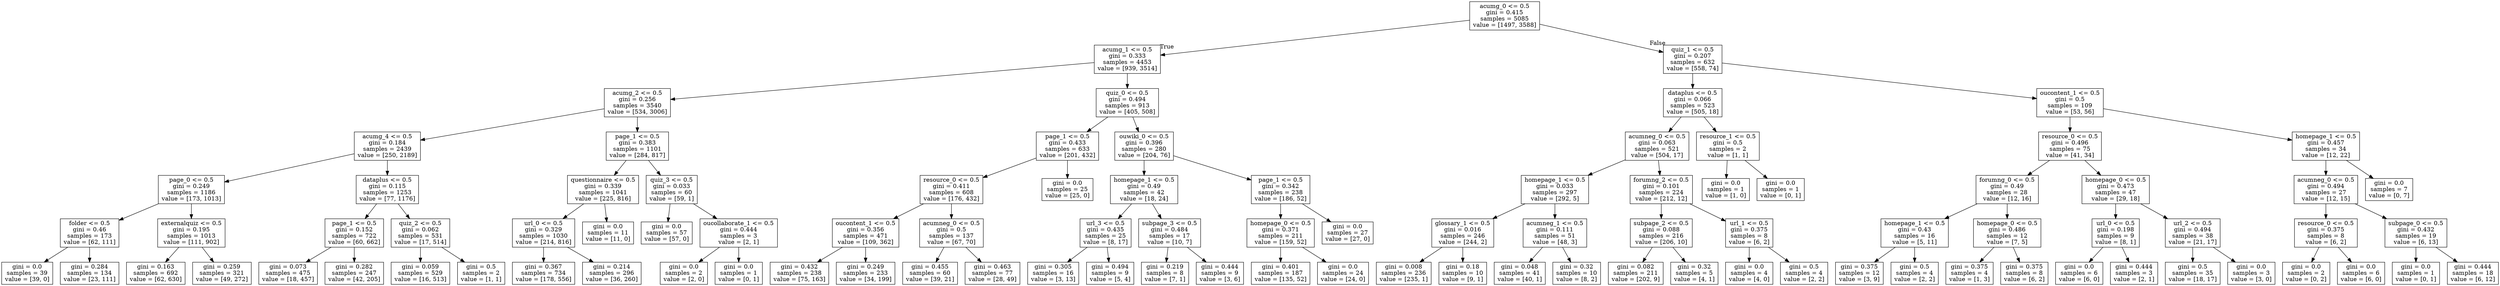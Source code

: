 digraph Tree {
node [shape=box] ;
0 [label="acumg_0 <= 0.5\ngini = 0.415\nsamples = 5085\nvalue = [1497, 3588]"] ;
1 [label="acumg_1 <= 0.5\ngini = 0.333\nsamples = 4453\nvalue = [939, 3514]"] ;
0 -> 1 [labeldistance=2.5, labelangle=45, headlabel="True"] ;
2 [label="acumg_2 <= 0.5\ngini = 0.256\nsamples = 3540\nvalue = [534, 3006]"] ;
1 -> 2 ;
3 [label="acumg_4 <= 0.5\ngini = 0.184\nsamples = 2439\nvalue = [250, 2189]"] ;
2 -> 3 ;
4 [label="page_0 <= 0.5\ngini = 0.249\nsamples = 1186\nvalue = [173, 1013]"] ;
3 -> 4 ;
5 [label="folder <= 0.5\ngini = 0.46\nsamples = 173\nvalue = [62, 111]"] ;
4 -> 5 ;
6 [label="gini = 0.0\nsamples = 39\nvalue = [39, 0]"] ;
5 -> 6 ;
7 [label="gini = 0.284\nsamples = 134\nvalue = [23, 111]"] ;
5 -> 7 ;
8 [label="externalquiz <= 0.5\ngini = 0.195\nsamples = 1013\nvalue = [111, 902]"] ;
4 -> 8 ;
9 [label="gini = 0.163\nsamples = 692\nvalue = [62, 630]"] ;
8 -> 9 ;
10 [label="gini = 0.259\nsamples = 321\nvalue = [49, 272]"] ;
8 -> 10 ;
11 [label="dataplus <= 0.5\ngini = 0.115\nsamples = 1253\nvalue = [77, 1176]"] ;
3 -> 11 ;
12 [label="page_1 <= 0.5\ngini = 0.152\nsamples = 722\nvalue = [60, 662]"] ;
11 -> 12 ;
13 [label="gini = 0.073\nsamples = 475\nvalue = [18, 457]"] ;
12 -> 13 ;
14 [label="gini = 0.282\nsamples = 247\nvalue = [42, 205]"] ;
12 -> 14 ;
15 [label="quiz_2 <= 0.5\ngini = 0.062\nsamples = 531\nvalue = [17, 514]"] ;
11 -> 15 ;
16 [label="gini = 0.059\nsamples = 529\nvalue = [16, 513]"] ;
15 -> 16 ;
17 [label="gini = 0.5\nsamples = 2\nvalue = [1, 1]"] ;
15 -> 17 ;
18 [label="page_1 <= 0.5\ngini = 0.383\nsamples = 1101\nvalue = [284, 817]"] ;
2 -> 18 ;
19 [label="questionnaire <= 0.5\ngini = 0.339\nsamples = 1041\nvalue = [225, 816]"] ;
18 -> 19 ;
20 [label="url_0 <= 0.5\ngini = 0.329\nsamples = 1030\nvalue = [214, 816]"] ;
19 -> 20 ;
21 [label="gini = 0.367\nsamples = 734\nvalue = [178, 556]"] ;
20 -> 21 ;
22 [label="gini = 0.214\nsamples = 296\nvalue = [36, 260]"] ;
20 -> 22 ;
23 [label="gini = 0.0\nsamples = 11\nvalue = [11, 0]"] ;
19 -> 23 ;
24 [label="quiz_3 <= 0.5\ngini = 0.033\nsamples = 60\nvalue = [59, 1]"] ;
18 -> 24 ;
25 [label="gini = 0.0\nsamples = 57\nvalue = [57, 0]"] ;
24 -> 25 ;
26 [label="oucollaborate_1 <= 0.5\ngini = 0.444\nsamples = 3\nvalue = [2, 1]"] ;
24 -> 26 ;
27 [label="gini = 0.0\nsamples = 2\nvalue = [2, 0]"] ;
26 -> 27 ;
28 [label="gini = 0.0\nsamples = 1\nvalue = [0, 1]"] ;
26 -> 28 ;
29 [label="quiz_0 <= 0.5\ngini = 0.494\nsamples = 913\nvalue = [405, 508]"] ;
1 -> 29 ;
30 [label="page_1 <= 0.5\ngini = 0.433\nsamples = 633\nvalue = [201, 432]"] ;
29 -> 30 ;
31 [label="resource_0 <= 0.5\ngini = 0.411\nsamples = 608\nvalue = [176, 432]"] ;
30 -> 31 ;
32 [label="oucontent_1 <= 0.5\ngini = 0.356\nsamples = 471\nvalue = [109, 362]"] ;
31 -> 32 ;
33 [label="gini = 0.432\nsamples = 238\nvalue = [75, 163]"] ;
32 -> 33 ;
34 [label="gini = 0.249\nsamples = 233\nvalue = [34, 199]"] ;
32 -> 34 ;
35 [label="acumneg_0 <= 0.5\ngini = 0.5\nsamples = 137\nvalue = [67, 70]"] ;
31 -> 35 ;
36 [label="gini = 0.455\nsamples = 60\nvalue = [39, 21]"] ;
35 -> 36 ;
37 [label="gini = 0.463\nsamples = 77\nvalue = [28, 49]"] ;
35 -> 37 ;
38 [label="gini = 0.0\nsamples = 25\nvalue = [25, 0]"] ;
30 -> 38 ;
39 [label="ouwiki_0 <= 0.5\ngini = 0.396\nsamples = 280\nvalue = [204, 76]"] ;
29 -> 39 ;
40 [label="homepage_1 <= 0.5\ngini = 0.49\nsamples = 42\nvalue = [18, 24]"] ;
39 -> 40 ;
41 [label="url_3 <= 0.5\ngini = 0.435\nsamples = 25\nvalue = [8, 17]"] ;
40 -> 41 ;
42 [label="gini = 0.305\nsamples = 16\nvalue = [3, 13]"] ;
41 -> 42 ;
43 [label="gini = 0.494\nsamples = 9\nvalue = [5, 4]"] ;
41 -> 43 ;
44 [label="subpage_3 <= 0.5\ngini = 0.484\nsamples = 17\nvalue = [10, 7]"] ;
40 -> 44 ;
45 [label="gini = 0.219\nsamples = 8\nvalue = [7, 1]"] ;
44 -> 45 ;
46 [label="gini = 0.444\nsamples = 9\nvalue = [3, 6]"] ;
44 -> 46 ;
47 [label="page_1 <= 0.5\ngini = 0.342\nsamples = 238\nvalue = [186, 52]"] ;
39 -> 47 ;
48 [label="homepage_0 <= 0.5\ngini = 0.371\nsamples = 211\nvalue = [159, 52]"] ;
47 -> 48 ;
49 [label="gini = 0.401\nsamples = 187\nvalue = [135, 52]"] ;
48 -> 49 ;
50 [label="gini = 0.0\nsamples = 24\nvalue = [24, 0]"] ;
48 -> 50 ;
51 [label="gini = 0.0\nsamples = 27\nvalue = [27, 0]"] ;
47 -> 51 ;
52 [label="quiz_1 <= 0.5\ngini = 0.207\nsamples = 632\nvalue = [558, 74]"] ;
0 -> 52 [labeldistance=2.5, labelangle=-45, headlabel="False"] ;
53 [label="dataplus <= 0.5\ngini = 0.066\nsamples = 523\nvalue = [505, 18]"] ;
52 -> 53 ;
54 [label="acumneg_0 <= 0.5\ngini = 0.063\nsamples = 521\nvalue = [504, 17]"] ;
53 -> 54 ;
55 [label="homepage_1 <= 0.5\ngini = 0.033\nsamples = 297\nvalue = [292, 5]"] ;
54 -> 55 ;
56 [label="glossary_1 <= 0.5\ngini = 0.016\nsamples = 246\nvalue = [244, 2]"] ;
55 -> 56 ;
57 [label="gini = 0.008\nsamples = 236\nvalue = [235, 1]"] ;
56 -> 57 ;
58 [label="gini = 0.18\nsamples = 10\nvalue = [9, 1]"] ;
56 -> 58 ;
59 [label="acumneg_1 <= 0.5\ngini = 0.111\nsamples = 51\nvalue = [48, 3]"] ;
55 -> 59 ;
60 [label="gini = 0.048\nsamples = 41\nvalue = [40, 1]"] ;
59 -> 60 ;
61 [label="gini = 0.32\nsamples = 10\nvalue = [8, 2]"] ;
59 -> 61 ;
62 [label="forumng_2 <= 0.5\ngini = 0.101\nsamples = 224\nvalue = [212, 12]"] ;
54 -> 62 ;
63 [label="subpage_2 <= 0.5\ngini = 0.088\nsamples = 216\nvalue = [206, 10]"] ;
62 -> 63 ;
64 [label="gini = 0.082\nsamples = 211\nvalue = [202, 9]"] ;
63 -> 64 ;
65 [label="gini = 0.32\nsamples = 5\nvalue = [4, 1]"] ;
63 -> 65 ;
66 [label="url_1 <= 0.5\ngini = 0.375\nsamples = 8\nvalue = [6, 2]"] ;
62 -> 66 ;
67 [label="gini = 0.0\nsamples = 4\nvalue = [4, 0]"] ;
66 -> 67 ;
68 [label="gini = 0.5\nsamples = 4\nvalue = [2, 2]"] ;
66 -> 68 ;
69 [label="resource_1 <= 0.5\ngini = 0.5\nsamples = 2\nvalue = [1, 1]"] ;
53 -> 69 ;
70 [label="gini = 0.0\nsamples = 1\nvalue = [1, 0]"] ;
69 -> 70 ;
71 [label="gini = 0.0\nsamples = 1\nvalue = [0, 1]"] ;
69 -> 71 ;
72 [label="oucontent_1 <= 0.5\ngini = 0.5\nsamples = 109\nvalue = [53, 56]"] ;
52 -> 72 ;
73 [label="resource_0 <= 0.5\ngini = 0.496\nsamples = 75\nvalue = [41, 34]"] ;
72 -> 73 ;
74 [label="forumng_0 <= 0.5\ngini = 0.49\nsamples = 28\nvalue = [12, 16]"] ;
73 -> 74 ;
75 [label="homepage_1 <= 0.5\ngini = 0.43\nsamples = 16\nvalue = [5, 11]"] ;
74 -> 75 ;
76 [label="gini = 0.375\nsamples = 12\nvalue = [3, 9]"] ;
75 -> 76 ;
77 [label="gini = 0.5\nsamples = 4\nvalue = [2, 2]"] ;
75 -> 77 ;
78 [label="homepage_0 <= 0.5\ngini = 0.486\nsamples = 12\nvalue = [7, 5]"] ;
74 -> 78 ;
79 [label="gini = 0.375\nsamples = 4\nvalue = [1, 3]"] ;
78 -> 79 ;
80 [label="gini = 0.375\nsamples = 8\nvalue = [6, 2]"] ;
78 -> 80 ;
81 [label="homepage_0 <= 0.5\ngini = 0.473\nsamples = 47\nvalue = [29, 18]"] ;
73 -> 81 ;
82 [label="url_0 <= 0.5\ngini = 0.198\nsamples = 9\nvalue = [8, 1]"] ;
81 -> 82 ;
83 [label="gini = 0.0\nsamples = 6\nvalue = [6, 0]"] ;
82 -> 83 ;
84 [label="gini = 0.444\nsamples = 3\nvalue = [2, 1]"] ;
82 -> 84 ;
85 [label="url_2 <= 0.5\ngini = 0.494\nsamples = 38\nvalue = [21, 17]"] ;
81 -> 85 ;
86 [label="gini = 0.5\nsamples = 35\nvalue = [18, 17]"] ;
85 -> 86 ;
87 [label="gini = 0.0\nsamples = 3\nvalue = [3, 0]"] ;
85 -> 87 ;
88 [label="homepage_1 <= 0.5\ngini = 0.457\nsamples = 34\nvalue = [12, 22]"] ;
72 -> 88 ;
89 [label="acumneg_0 <= 0.5\ngini = 0.494\nsamples = 27\nvalue = [12, 15]"] ;
88 -> 89 ;
90 [label="resource_0 <= 0.5\ngini = 0.375\nsamples = 8\nvalue = [6, 2]"] ;
89 -> 90 ;
91 [label="gini = 0.0\nsamples = 2\nvalue = [0, 2]"] ;
90 -> 91 ;
92 [label="gini = 0.0\nsamples = 6\nvalue = [6, 0]"] ;
90 -> 92 ;
93 [label="subpage_0 <= 0.5\ngini = 0.432\nsamples = 19\nvalue = [6, 13]"] ;
89 -> 93 ;
94 [label="gini = 0.0\nsamples = 1\nvalue = [0, 1]"] ;
93 -> 94 ;
95 [label="gini = 0.444\nsamples = 18\nvalue = [6, 12]"] ;
93 -> 95 ;
96 [label="gini = 0.0\nsamples = 7\nvalue = [0, 7]"] ;
88 -> 96 ;
}